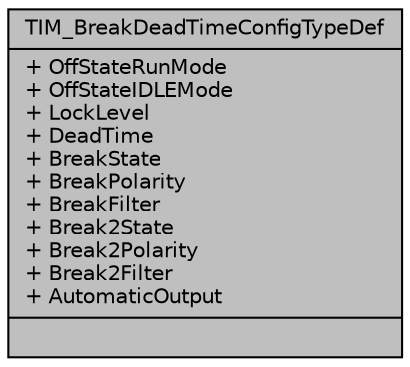 digraph "TIM_BreakDeadTimeConfigTypeDef"
{
  edge [fontname="Helvetica",fontsize="10",labelfontname="Helvetica",labelfontsize="10"];
  node [fontname="Helvetica",fontsize="10",shape=record];
  Node1 [label="{TIM_BreakDeadTimeConfigTypeDef\n|+ OffStateRunMode\l+ OffStateIDLEMode\l+ LockLevel\l+ DeadTime\l+ BreakState\l+ BreakPolarity\l+ BreakFilter\l+ Break2State\l+ Break2Polarity\l+ Break2Filter\l+ AutomaticOutput\l|}",height=0.2,width=0.4,color="black", fillcolor="grey75", style="filled", fontcolor="black"];
}
